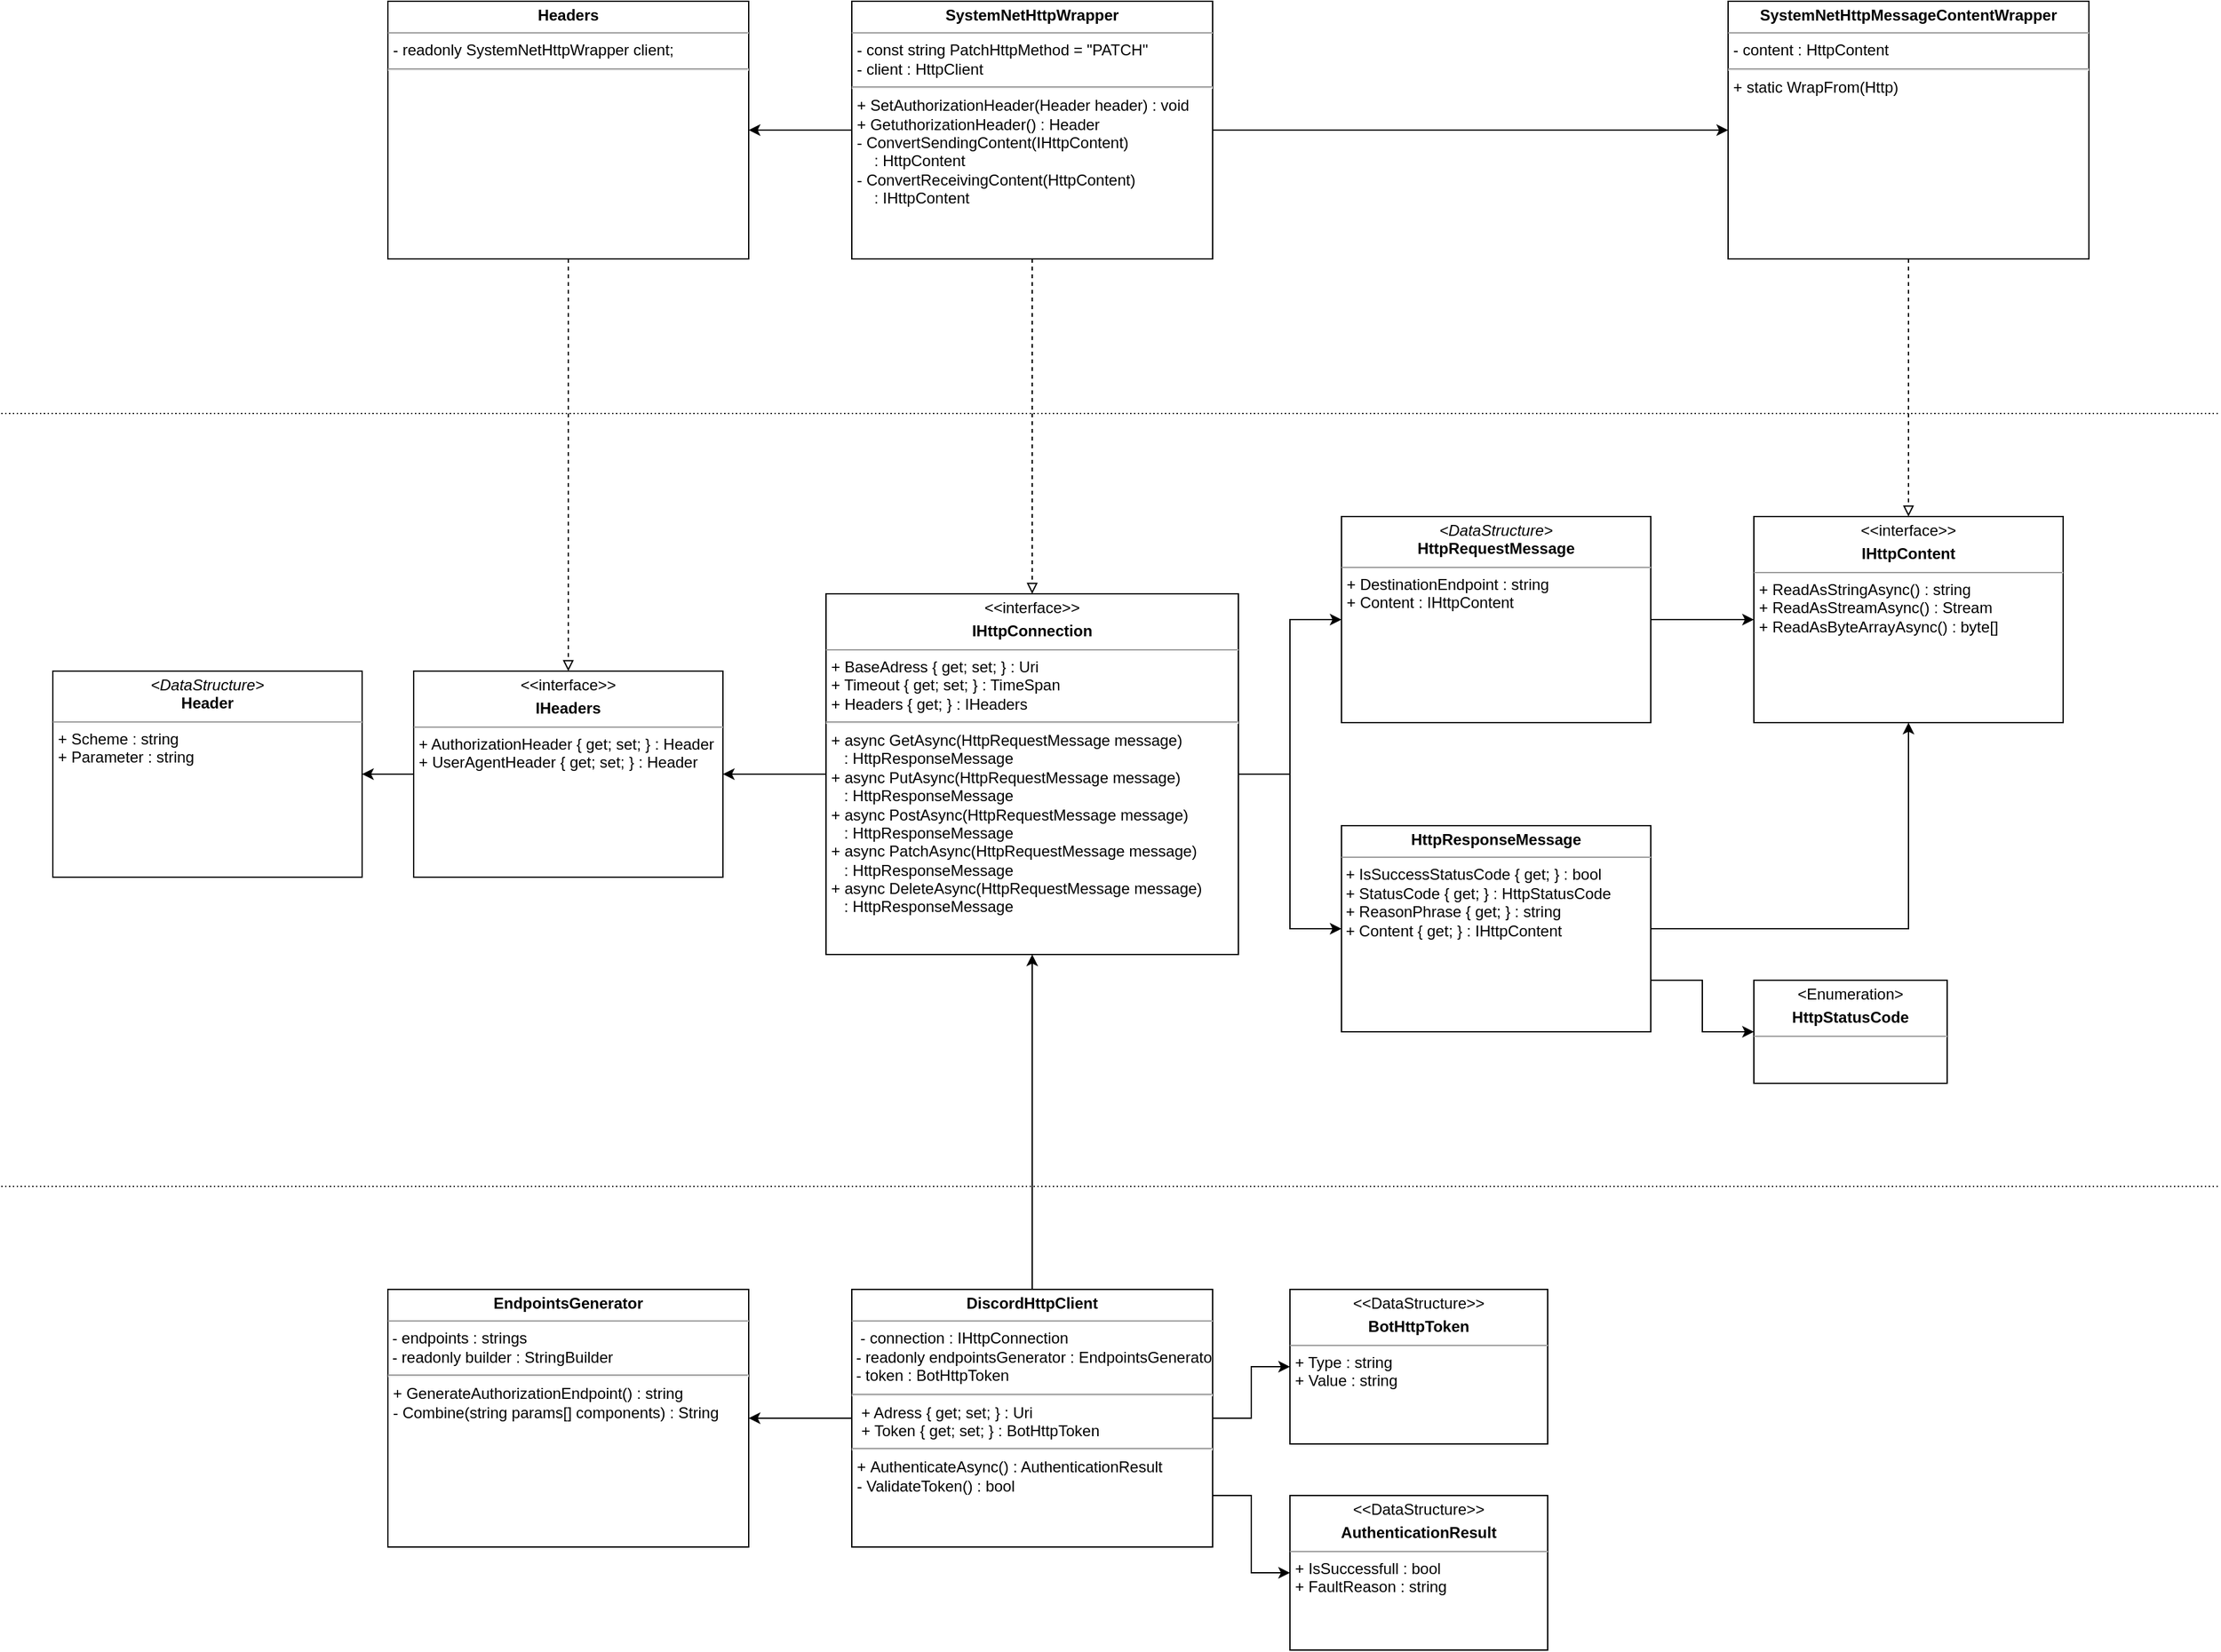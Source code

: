 <mxfile version="14.4.3" type="device"><diagram name="Page-1" id="929967ad-93f9-6ef4-fab6-5d389245f69c"><mxGraphModel dx="7662" dy="3983" grid="1" gridSize="10" guides="1" tooltips="1" connect="1" arrows="1" fold="1" page="0" pageScale="1.5" pageWidth="1169" pageHeight="826" background="none" math="0" shadow="0"><root><mxCell id="0" style=";html=1;"/><mxCell id="1" style=";html=1;" parent="0"/><mxCell id="4jmTVdY_YBdtfjCn46s--3" style="edgeStyle=orthogonalEdgeStyle;rounded=0;orthogonalLoop=1;jettySize=auto;html=1;entryX=0;entryY=0.5;entryDx=0;entryDy=0;" parent="1" source="Ymk0JeXPGNlqauLCtA-9-13" target="Ymk0JeXPGNlqauLCtA-9-15" edge="1"><mxGeometry relative="1" as="geometry"/></mxCell><mxCell id="4jmTVdY_YBdtfjCn46s--4" style="edgeStyle=orthogonalEdgeStyle;rounded=0;orthogonalLoop=1;jettySize=auto;html=1;entryX=0;entryY=0.5;entryDx=0;entryDy=0;" parent="1" source="Ymk0JeXPGNlqauLCtA-9-13" target="Ymk0JeXPGNlqauLCtA-9-27" edge="1"><mxGeometry relative="1" as="geometry"/></mxCell><mxCell id="tYn4Acn5vwfm_6TiiExF-7" style="edgeStyle=orthogonalEdgeStyle;rounded=0;orthogonalLoop=1;jettySize=auto;html=1;entryX=1;entryY=0.5;entryDx=0;entryDy=0;" parent="1" source="Ymk0JeXPGNlqauLCtA-9-13" target="tYn4Acn5vwfm_6TiiExF-5" edge="1"><mxGeometry relative="1" as="geometry"/></mxCell><mxCell id="Ymk0JeXPGNlqauLCtA-9-13" value="&lt;p style=&quot;margin: 0px ; margin-top: 4px ; text-align: center&quot;&gt;&amp;lt;&amp;lt;interface&amp;gt;&amp;gt;&lt;/p&gt;&lt;p style=&quot;margin: 0px ; margin-top: 4px ; text-align: center&quot;&gt;&lt;b&gt;IHttpConnection&lt;/b&gt;&lt;/p&gt;&lt;hr size=&quot;1&quot;&gt;&lt;p style=&quot;margin: 0px ; margin-left: 4px&quot;&gt;&lt;/p&gt;&lt;p style=&quot;margin: 0px ; margin-left: 4px&quot;&gt;&lt;/p&gt;&lt;p style=&quot;margin: 0px ; margin-left: 4px&quot;&gt;+ BaseAdress { get; set; } : Uri&lt;/p&gt;&lt;p style=&quot;margin: 0px ; margin-left: 4px&quot;&gt;+ Timeout { get; set; } : TimeSpan&lt;/p&gt;&lt;p style=&quot;margin: 0px ; margin-left: 4px&quot;&gt;+ Headers { get; } : IHeaders&lt;/p&gt;&lt;hr&gt;&lt;p style=&quot;margin: 0px ; margin-left: 4px&quot;&gt;+ async GetAsync(&lt;span style=&quot;text-align: center&quot;&gt;HttpRequestMessage message)&amp;nbsp;&lt;/span&gt;&lt;/p&gt;&lt;p style=&quot;margin: 0px ; margin-left: 4px&quot;&gt;&lt;span style=&quot;text-align: center&quot;&gt;&amp;nbsp; &amp;nbsp;: HttpResponseMessage&lt;/span&gt;&lt;span style=&quot;color: rgba(0 , 0 , 0 , 0) ; font-family: monospace ; font-size: 0px&quot;&gt;Cm&lt;/span&gt;&lt;span style=&quot;color: rgba(0 , 0 , 0 , 0) ; font-family: monospace ; font-size: 0px&quot;&gt;xGraphModel%3E%3Croot%3E%3CmxCell%20id%3D%220%22%2F%3E%3CmxCell%20id%3D%221%22%20parent%3D%220%22%2F%3E%3CmxCell%20id%3D%222%22%20value%3D%22%26lt%3Bp%20style%3D%26quot%3Bmargin%3A%200px%20%3B%20margin-top%3A%204px%20%3B%20text-align%3A%20center%26quot%3B%26gt%3B%26amp%3Blt%3B%26amp%3Blt%3Binterface%26amp%3Bgt%3B%26amp%3Bgt%3B%26lt%3B%2Fp%26gt%3B%26lt%3Bp%20style%3D%26quot%3Bmargin%3A%200px%20%3B%20margin-top%3A%204px%20%3B%20text-align%3A%20center%26quot%3B%26gt%3B%26lt%3Bb%26gt%3BIDatabase%26lt%3B%2Fb%26gt%3B%26lt%3B%2Fp%26gt%3B%26lt%3Bhr%20size%3D%26quot%3B1%26quot%3B%26gt%3B%26lt%3Bp%20style%3D%26quot%3Bmargin%3A%200px%20%3B%20margin-left%3A%204px%26quot%3B%26gt%3B%26lt%3B%2Fp%26gt%3B%26lt%3Bp%20style%3D%26quot%3Bmargin%3A%200px%20%3B%20margin-left%3A%204px%26quot%3B%26gt%3B%26lt%3B%2Fp%26gt%3B%26lt%3Bp%20style%3D%26quot%3Bmargin%3A%200px%20%3B%20margin-left%3A%204px%26quot%3B%26gt%3B%2B%20SaveDeviceSettings(string%20deviceIdentifier%2C%26lt%3B%2Fp%26gt%3B%26lt%3Bp%20style%3D%26quot%3Bmargin%3A%200px%20%3B%20margin-left%3A%204px%26quot%3B%26gt%3B%26amp%3Bnbsp%3B%20%26amp%3Bnbsp%3B%20OscilloscopeSettings%20settings)%20%3A%20void%26lt%3B%2Fp%26gt%3B%26lt%3Bp%20style%3D%26quot%3Bmargin%3A%200px%20%3B%20margin-left%3A%204px%26quot%3B%26gt%3B%2B%20GetDeviceSettings(string%20deviceIdentifier)%26amp%3Bnbsp%3B%26lt%3B%2Fp%26gt%3B%26lt%3Bp%20style%3D%26quot%3Bmargin%3A%200px%20%3B%20margin-left%3A%204px%26quot%3B%26gt%3B%26amp%3Bnbsp%3B%20%26amp%3Bnbsp%3B%20%3A%20OscilloscopeSettings%26lt%3B%2Fp%26gt%3B%26lt%3Bp%20style%3D%26quot%3Bmargin%3A%200px%20%3B%20margin-left%3A%204px%26quot%3B%26gt%3B%2B%20SaveMeasurement(Measurements%20meas)%20%3A%20void%26lt%3B%2Fp%26gt%3B%26lt%3Bp%20style%3D%26quot%3Bmargin%3A%200px%20%3B%20margin-left%3A%204px%26quot%3B%26gt%3B%2B%20GetMeasurements(ulong%20index%2C%20ulong%20count)%26amp%3Bnbsp%3B%26lt%3B%2Fp%26gt%3B%26lt%3Bp%20style%3D%26quot%3Bmargin%3A%200px%20%3B%20margin-left%3A%204px%26quot%3B%26gt%3B%26amp%3Bnbsp%3B%20%26amp%3Bnbsp%3B%20%3A%20Measurements%26lt%3B%2Fp%26gt%3B%22%20style%3D%22verticalAlign%3Dtop%3Balign%3Dleft%3Boverflow%3Dfill%3BfontSize%3D12%3BfontFamily%3DHelvetica%3Bhtml%3D1%3Bshadow%3D0%3Bcomic%3D0%3BlabelBackgroundColor%3Dnone%3BstrokeWidth%3D1%3B%22%20vertex%3D%221%22%20parent%3D%221%22%3E%3CmxGeometry%20x%3D%22-4800%22%20y%3D%22-2030%22%20width%3D%22280%22%20height%3D%22200%22%20as%3D%22geometry%22%2F%3E%3C%2FmxCell%3E%3C%2Froot%3E%3C%2FmxGraphModel%3Ec m:M&lt;/span&gt;&lt;/p&gt;&lt;p style=&quot;margin: 0px ; margin-left: 4px&quot;&gt;+ async PutAsync(&lt;span style=&quot;text-align: center&quot;&gt;HttpRequestMessage message&lt;/span&gt;)&amp;nbsp;&lt;/p&gt;&lt;p style=&quot;margin: 0px ; margin-left: 4px&quot;&gt;&amp;nbsp; &amp;nbsp;:&lt;span&gt;&amp;nbsp;HttpResponseMessage&lt;/span&gt;&lt;/p&gt;&lt;p style=&quot;margin: 0px ; margin-left: 4px&quot;&gt;+ async PostAsync(&lt;span style=&quot;text-align: center&quot;&gt;HttpRequestMessage message&lt;/span&gt;)&lt;/p&gt;&lt;p style=&quot;margin: 0px ; margin-left: 4px&quot;&gt;&lt;span&gt;&amp;nbsp; &amp;nbsp;: HttpResponseMessage&lt;/span&gt;&lt;/p&gt;&lt;p style=&quot;margin: 0px ; margin-left: 4px&quot;&gt;+ async PatchAsync(&lt;span style=&quot;text-align: center&quot;&gt;HttpRequestMessage message&lt;/span&gt;)&amp;nbsp;&lt;/p&gt;&lt;p style=&quot;margin: 0px ; margin-left: 4px&quot;&gt;&lt;span&gt;&amp;nbsp; &amp;nbsp;: HttpResponseMessage&lt;/span&gt;&lt;/p&gt;&lt;p style=&quot;margin: 0px ; margin-left: 4px&quot;&gt;+ async DeleteAsync(HttpRequestMessage message)&amp;nbsp;&lt;/p&gt;&lt;p style=&quot;margin: 0px ; margin-left: 4px&quot;&gt;&amp;nbsp; &amp;nbsp;: HttpResponseMessage&lt;/p&gt;" style="verticalAlign=top;align=left;overflow=fill;fontSize=12;fontFamily=Helvetica;html=1;shadow=0;comic=0;labelBackgroundColor=none;strokeWidth=1;" parent="1" vertex="1"><mxGeometry x="-4920" y="-2340" width="320" height="280" as="geometry"/></mxCell><mxCell id="4jmTVdY_YBdtfjCn46s--8" style="edgeStyle=orthogonalEdgeStyle;rounded=0;orthogonalLoop=1;jettySize=auto;html=1;entryX=0;entryY=0.5;entryDx=0;entryDy=0;" parent="1" source="Ymk0JeXPGNlqauLCtA-9-15" target="Ymk0JeXPGNlqauLCtA-9-32" edge="1"><mxGeometry relative="1" as="geometry"/></mxCell><mxCell id="Ymk0JeXPGNlqauLCtA-9-15" value="&lt;p style=&quot;margin: 0px ; margin-top: 4px ; text-align: center&quot;&gt;&lt;i&gt;&amp;lt;DataStructure&amp;gt;&lt;/i&gt;&lt;br&gt;&lt;b&gt;HttpRequestMessage&lt;/b&gt;&lt;/p&gt;&lt;hr size=&quot;1&quot;&gt;&lt;p style=&quot;margin: 0px ; margin-left: 4px&quot;&gt;&lt;/p&gt;&lt;p style=&quot;margin: 0px ; margin-left: 4px&quot;&gt;&lt;span&gt;+ DestinationEndpoint : string&lt;/span&gt;&lt;/p&gt;&lt;p style=&quot;margin: 0px ; margin-left: 4px&quot;&gt;+ Content : IHttpContent&lt;/p&gt;&lt;p style=&quot;margin: 0px ; margin-left: 4px&quot;&gt;&lt;br&gt;&lt;/p&gt;" style="verticalAlign=top;align=left;overflow=fill;fontSize=12;fontFamily=Helvetica;html=1;shadow=0;comic=0;labelBackgroundColor=none;strokeWidth=1;" parent="1" vertex="1"><mxGeometry x="-4520" y="-2400" width="240" height="160" as="geometry"/></mxCell><mxCell id="Ymk0JeXPGNlqauLCtA-9-18" style="edgeStyle=orthogonalEdgeStyle;rounded=0;orthogonalLoop=1;jettySize=auto;html=1;entryX=0.5;entryY=0;entryDx=0;entryDy=0;endArrow=block;endFill=0;dashed=1;" parent="1" source="Ymk0JeXPGNlqauLCtA-9-17" target="Ymk0JeXPGNlqauLCtA-9-13" edge="1"><mxGeometry relative="1" as="geometry"/></mxCell><mxCell id="Kucga-NH2f8ZChltEALF-3" style="edgeStyle=orthogonalEdgeStyle;rounded=0;orthogonalLoop=1;jettySize=auto;html=1;entryX=0;entryY=0.5;entryDx=0;entryDy=0;endArrow=classic;endFill=1;" parent="1" source="Ymk0JeXPGNlqauLCtA-9-17" target="Kucga-NH2f8ZChltEALF-1" edge="1"><mxGeometry relative="1" as="geometry"/></mxCell><mxCell id="tYn4Acn5vwfm_6TiiExF-11" style="edgeStyle=orthogonalEdgeStyle;rounded=0;orthogonalLoop=1;jettySize=auto;html=1;entryX=1;entryY=0.5;entryDx=0;entryDy=0;" parent="1" source="Ymk0JeXPGNlqauLCtA-9-17" target="tYn4Acn5vwfm_6TiiExF-9" edge="1"><mxGeometry relative="1" as="geometry"/></mxCell><mxCell id="Ymk0JeXPGNlqauLCtA-9-17" value="&lt;p style=&quot;margin: 0px ; margin-top: 4px ; text-align: center&quot;&gt;&lt;b&gt;SystemNetHttpWrapper&lt;/b&gt;&lt;/p&gt;&lt;hr size=&quot;1&quot;&gt;&lt;p style=&quot;margin: 0px ; margin-left: 4px&quot;&gt;&lt;/p&gt;&lt;p style=&quot;margin: 0px ; margin-left: 4px&quot;&gt;- const string PatchHttpMethod = &quot;PATCH&quot;&lt;/p&gt;&lt;p style=&quot;margin: 0px ; margin-left: 4px&quot;&gt;- client : HttpClient&lt;/p&gt;&lt;hr&gt;&lt;p style=&quot;margin: 0px ; margin-left: 4px&quot;&gt;+ SetAuthorizationHeader(Header header) : void&lt;/p&gt;&lt;p style=&quot;margin: 0px ; margin-left: 4px&quot;&gt;+ GetuthorizationHeader() : Header&lt;/p&gt;&lt;p style=&quot;margin: 0px ; margin-left: 4px&quot;&gt;- ConvertSendingContent(IHttpContent)&amp;nbsp;&lt;/p&gt;&lt;p style=&quot;margin: 0px ; margin-left: 4px&quot;&gt;&amp;nbsp; &amp;nbsp; : HttpContent&lt;/p&gt;&lt;p style=&quot;margin: 0px ; margin-left: 4px&quot;&gt;- ConvertReceivingContent(HttpContent)&lt;/p&gt;&lt;p style=&quot;margin: 0px ; margin-left: 4px&quot;&gt;&amp;nbsp; &amp;nbsp; : IHttpContent&lt;/p&gt;" style="verticalAlign=top;align=left;overflow=fill;fontSize=12;fontFamily=Helvetica;html=1;shadow=0;comic=0;labelBackgroundColor=none;strokeWidth=1;" parent="1" vertex="1"><mxGeometry x="-4900" y="-2800" width="280" height="200" as="geometry"/></mxCell><mxCell id="Ymk0JeXPGNlqauLCtA-9-20" style="edgeStyle=orthogonalEdgeStyle;rounded=0;orthogonalLoop=1;jettySize=auto;html=1;entryX=0.5;entryY=1;entryDx=0;entryDy=0;endArrow=classic;endFill=1;" parent="1" source="Ymk0JeXPGNlqauLCtA-9-19" target="Ymk0JeXPGNlqauLCtA-9-13" edge="1"><mxGeometry relative="1" as="geometry"/></mxCell><mxCell id="9UD6HvGYawJo5usi_4l6-3" style="edgeStyle=orthogonalEdgeStyle;rounded=0;orthogonalLoop=1;jettySize=auto;html=1;entryX=0;entryY=0.5;entryDx=0;entryDy=0;" parent="1" source="Ymk0JeXPGNlqauLCtA-9-19" target="Ymk0JeXPGNlqauLCtA-9-25" edge="1"><mxGeometry relative="1" as="geometry"/></mxCell><mxCell id="tYn4Acn5vwfm_6TiiExF-2" style="edgeStyle=orthogonalEdgeStyle;rounded=0;orthogonalLoop=1;jettySize=auto;html=1;entryX=1;entryY=0.5;entryDx=0;entryDy=0;" parent="1" source="Ymk0JeXPGNlqauLCtA-9-19" target="tYn4Acn5vwfm_6TiiExF-1" edge="1"><mxGeometry relative="1" as="geometry"/></mxCell><mxCell id="wdr5M7mpwek7hjzPuUph-2" style="edgeStyle=orthogonalEdgeStyle;rounded=0;orthogonalLoop=1;jettySize=auto;html=1;entryX=0;entryY=0.5;entryDx=0;entryDy=0;" edge="1" parent="1" source="Ymk0JeXPGNlqauLCtA-9-19" target="wdr5M7mpwek7hjzPuUph-1"><mxGeometry relative="1" as="geometry"><Array as="points"><mxPoint x="-4590" y="-1640"/><mxPoint x="-4590" y="-1580"/></Array></mxGeometry></mxCell><mxCell id="Ymk0JeXPGNlqauLCtA-9-19" value="&lt;p style=&quot;margin: 0px ; margin-top: 4px ; text-align: center&quot;&gt;&lt;b&gt;DiscordHttpClient&lt;/b&gt;&lt;/p&gt;&lt;hr size=&quot;1&quot;&gt;&amp;nbsp;&lt;span&gt;&amp;nbsp;- connection : IHttpConnection&lt;br&gt;&amp;nbsp;- readonly endpointsGenerator : EndpointsGenerator&lt;br&gt;&lt;/span&gt;&amp;nbsp;- token : BotHttpToken&lt;br&gt;&lt;hr&gt;&lt;p style=&quot;margin: 0px ; margin-left: 4px&quot;&gt;&amp;nbsp;+ Adress { get; set; } : Uri&lt;br&gt;&amp;nbsp;+ Token { get; set; } :&amp;nbsp;&lt;span style=&quot;text-align: center&quot;&gt;BotHttpToken&lt;/span&gt;&lt;br&gt;&lt;/p&gt;&lt;p style=&quot;margin: 0px 0px 0px 4px&quot;&gt;&lt;/p&gt;&lt;p style=&quot;margin: 0px 0px 0px 4px&quot;&gt;&lt;/p&gt;&lt;hr&gt;&lt;p style=&quot;margin: 0px 0px 0px 4px&quot;&gt;+&amp;nbsp;&lt;span&gt;Authenticate&lt;/span&gt;&lt;span&gt;Async() : AuthenticationResult&lt;/span&gt;&lt;/p&gt;&lt;p style=&quot;margin: 0px 0px 0px 4px&quot;&gt;- ValidateToken() : bool&amp;nbsp;&lt;/p&gt;" style="verticalAlign=top;align=left;overflow=fill;fontSize=12;fontFamily=Helvetica;html=1;shadow=0;comic=0;labelBackgroundColor=none;strokeWidth=1;" parent="1" vertex="1"><mxGeometry x="-4900" y="-1800" width="280" height="200" as="geometry"/></mxCell><mxCell id="Ymk0JeXPGNlqauLCtA-9-25" value="&lt;p style=&quot;margin: 0px ; margin-top: 4px ; text-align: center&quot;&gt;&amp;lt;&amp;lt;DataStructure&amp;gt;&amp;gt;&lt;/p&gt;&lt;p style=&quot;margin: 0px ; margin-top: 4px ; text-align: center&quot;&gt;&lt;b&gt;BotHttpToken&lt;/b&gt;&lt;/p&gt;&lt;hr size=&quot;1&quot;&gt;&lt;p style=&quot;margin: 0px ; margin-left: 4px&quot;&gt;&lt;/p&gt;&lt;p style=&quot;margin: 0px ; margin-left: 4px&quot;&gt;+ Type : string&lt;/p&gt;&lt;p style=&quot;margin: 0px ; margin-left: 4px&quot;&gt;+ Value : string&lt;/p&gt;" style="verticalAlign=top;align=left;overflow=fill;fontSize=12;fontFamily=Helvetica;html=1;shadow=0;comic=0;labelBackgroundColor=none;strokeWidth=1;" parent="1" vertex="1"><mxGeometry x="-4560" y="-1800" width="200" height="120" as="geometry"/></mxCell><mxCell id="4jmTVdY_YBdtfjCn46s--7" style="edgeStyle=orthogonalEdgeStyle;rounded=0;orthogonalLoop=1;jettySize=auto;html=1;entryX=0.5;entryY=1;entryDx=0;entryDy=0;" parent="1" source="Ymk0JeXPGNlqauLCtA-9-27" target="Ymk0JeXPGNlqauLCtA-9-32" edge="1"><mxGeometry relative="1" as="geometry"/></mxCell><mxCell id="4jmTVdY_YBdtfjCn46s--9" style="edgeStyle=orthogonalEdgeStyle;rounded=0;orthogonalLoop=1;jettySize=auto;html=1;entryX=0;entryY=0.5;entryDx=0;entryDy=0;" parent="1" source="Ymk0JeXPGNlqauLCtA-9-27" target="4jmTVdY_YBdtfjCn46s--1" edge="1"><mxGeometry relative="1" as="geometry"><Array as="points"><mxPoint x="-4240" y="-2040"/><mxPoint x="-4240" y="-2000"/></Array></mxGeometry></mxCell><mxCell id="Ymk0JeXPGNlqauLCtA-9-27" value="&lt;p style=&quot;margin: 0px ; margin-top: 4px ; text-align: center&quot;&gt;&lt;b&gt;HttpResponseMessage&lt;/b&gt;&lt;br&gt;&lt;/p&gt;&lt;hr size=&quot;1&quot;&gt;&lt;p style=&quot;margin: 0px ; margin-left: 4px&quot;&gt;&lt;/p&gt;&amp;nbsp;+ IsSuccessStatusCode { get; } : bool&lt;br&gt;&amp;nbsp;+ StatusCode { get; } : HttpStatusCode&lt;br&gt;&amp;nbsp;+&amp;nbsp;ReasonPhrase { get; } : string&lt;br&gt;&amp;nbsp;+ Content { get; } : IHttpContent&lt;br&gt;&lt;p style=&quot;margin: 0px ; margin-left: 4px&quot;&gt;&lt;br&gt;&lt;/p&gt;" style="verticalAlign=top;align=left;overflow=fill;fontSize=12;fontFamily=Helvetica;html=1;shadow=0;comic=0;labelBackgroundColor=none;strokeWidth=1;" parent="1" vertex="1"><mxGeometry x="-4520" y="-2160" width="240" height="160" as="geometry"/></mxCell><mxCell id="Ymk0JeXPGNlqauLCtA-9-32" value="&lt;p style=&quot;margin: 0px ; margin-top: 4px ; text-align: center&quot;&gt;&amp;lt;&amp;lt;interface&amp;gt;&amp;gt;&lt;/p&gt;&lt;p style=&quot;margin: 0px ; margin-top: 4px ; text-align: center&quot;&gt;&lt;b&gt;IHttpContent&lt;/b&gt;&lt;/p&gt;&lt;hr size=&quot;1&quot;&gt;&lt;p style=&quot;margin: 0px ; margin-left: 4px&quot;&gt;&lt;/p&gt;&lt;p style=&quot;margin: 0px ; margin-left: 4px&quot;&gt;&lt;span&gt;+ ReadAsStringAsync() : string&lt;/span&gt;&lt;br&gt;&lt;/p&gt;&lt;p style=&quot;margin: 0px ; margin-left: 4px&quot;&gt;+ ReadAsStreamAsync() : Stream&lt;/p&gt;&lt;p style=&quot;margin: 0px ; margin-left: 4px&quot;&gt;+ ReadAsByteArrayAsync() : byte[]&lt;/p&gt;" style="verticalAlign=top;align=left;overflow=fill;fontSize=12;fontFamily=Helvetica;html=1;shadow=0;comic=0;labelBackgroundColor=none;strokeWidth=1;" parent="1" vertex="1"><mxGeometry x="-4200" y="-2400" width="240" height="160" as="geometry"/></mxCell><mxCell id="Ymk0JeXPGNlqauLCtA-9-43" value="" style="endArrow=none;dashed=1;html=1;strokeColor=#000000;dashPattern=1 2;" parent="1" edge="1"><mxGeometry width="50" height="50" relative="1" as="geometry"><mxPoint x="-5560" y="-1880" as="sourcePoint"/><mxPoint x="-3840" y="-1880" as="targetPoint"/></mxGeometry></mxCell><mxCell id="Ymk0JeXPGNlqauLCtA-9-49" value="" style="endArrow=none;dashed=1;html=1;strokeColor=#000000;dashPattern=1 2;" parent="1" edge="1"><mxGeometry width="50" height="50" relative="1" as="geometry"><mxPoint x="-5560" y="-2480" as="sourcePoint"/><mxPoint x="-3840" y="-2480" as="targetPoint"/></mxGeometry></mxCell><mxCell id="Kucga-NH2f8ZChltEALF-2" style="edgeStyle=orthogonalEdgeStyle;rounded=0;orthogonalLoop=1;jettySize=auto;html=1;entryX=0.5;entryY=0;entryDx=0;entryDy=0;dashed=1;endArrow=block;endFill=0;" parent="1" source="Kucga-NH2f8ZChltEALF-1" target="Ymk0JeXPGNlqauLCtA-9-32" edge="1"><mxGeometry relative="1" as="geometry"/></mxCell><mxCell id="Kucga-NH2f8ZChltEALF-1" value="&lt;p style=&quot;margin: 0px ; margin-top: 4px ; text-align: center&quot;&gt;&lt;b&gt;SystemNetHttpMessageContentWrapper&lt;/b&gt;&lt;/p&gt;&lt;hr size=&quot;1&quot;&gt;&lt;p style=&quot;margin: 0px ; margin-left: 4px&quot;&gt;&lt;/p&gt;&lt;p style=&quot;margin: 0px ; margin-left: 4px&quot;&gt;- content :&amp;nbsp;HttpContent&lt;/p&gt;&lt;hr&gt;&lt;p style=&quot;margin: 0px ; margin-left: 4px&quot;&gt;+ static WrapFrom(Http)&lt;/p&gt;" style="verticalAlign=top;align=left;overflow=fill;fontSize=12;fontFamily=Helvetica;html=1;shadow=0;comic=0;labelBackgroundColor=none;strokeWidth=1;" parent="1" vertex="1"><mxGeometry x="-4220" y="-2800" width="280" height="200" as="geometry"/></mxCell><mxCell id="4jmTVdY_YBdtfjCn46s--1" value="&lt;p style=&quot;margin: 0px ; margin-top: 4px ; text-align: center&quot;&gt;&amp;lt;Enumeration&amp;gt;&lt;/p&gt;&lt;p style=&quot;margin: 0px ; margin-top: 4px ; text-align: center&quot;&gt;&lt;b&gt;HttpStatusCode&lt;/b&gt;&lt;/p&gt;&lt;hr size=&quot;1&quot;&gt;&lt;p style=&quot;margin: 0px ; margin-left: 4px&quot;&gt;&lt;/p&gt;&lt;br&gt;&lt;p style=&quot;margin: 0px ; margin-left: 4px&quot;&gt;&lt;br&gt;&lt;/p&gt;" style="verticalAlign=top;align=left;overflow=fill;fontSize=12;fontFamily=Helvetica;html=1;shadow=0;comic=0;labelBackgroundColor=none;strokeWidth=1;" parent="1" vertex="1"><mxGeometry x="-4200" y="-2040" width="150" height="80" as="geometry"/></mxCell><mxCell id="tYn4Acn5vwfm_6TiiExF-1" value="&lt;p style=&quot;margin: 0px ; margin-top: 4px ; text-align: center&quot;&gt;&lt;b&gt;EndpointsGenerator&lt;/b&gt;&lt;/p&gt;&lt;hr size=&quot;1&quot;&gt;&amp;nbsp;- endpoints : strings&amp;nbsp;&lt;br&gt;&amp;nbsp;- readonly builder : StringBuilder&lt;br&gt;&lt;p style=&quot;margin: 0px 0px 0px 4px&quot;&gt;&lt;/p&gt;&lt;p style=&quot;margin: 0px 0px 0px 4px&quot;&gt;&lt;/p&gt;&lt;hr&gt;&lt;p style=&quot;margin: 0px 0px 0px 4px&quot;&gt;&lt;span&gt;+ GenerateAuthorizationEndpoint() : string&lt;/span&gt;&lt;/p&gt;&lt;p style=&quot;margin: 0px 0px 0px 4px&quot;&gt;&lt;span&gt;- Combine(string params[] components) : String&lt;/span&gt;&lt;br&gt;&lt;/p&gt;" style="verticalAlign=top;align=left;overflow=fill;fontSize=12;fontFamily=Helvetica;html=1;shadow=0;comic=0;labelBackgroundColor=none;strokeWidth=1;" parent="1" vertex="1"><mxGeometry x="-5260" y="-1800" width="280" height="200" as="geometry"/></mxCell><mxCell id="tYn4Acn5vwfm_6TiiExF-3" value="&lt;p style=&quot;margin: 0px ; margin-top: 4px ; text-align: center&quot;&gt;&lt;i&gt;&amp;lt;DataStructure&amp;gt;&lt;/i&gt;&lt;br&gt;&lt;b&gt;Header&lt;/b&gt;&lt;/p&gt;&lt;hr size=&quot;1&quot;&gt;&lt;p style=&quot;margin: 0px ; margin-left: 4px&quot;&gt;&lt;/p&gt;&lt;p style=&quot;margin: 0px ; margin-left: 4px&quot;&gt;&lt;span&gt;+ Scheme : string&lt;/span&gt;&lt;/p&gt;&lt;p style=&quot;margin: 0px ; margin-left: 4px&quot;&gt;+ Parameter : string&lt;/p&gt;&lt;p style=&quot;margin: 0px ; margin-left: 4px&quot;&gt;&lt;br&gt;&lt;/p&gt;" style="verticalAlign=top;align=left;overflow=fill;fontSize=12;fontFamily=Helvetica;html=1;shadow=0;comic=0;labelBackgroundColor=none;strokeWidth=1;" parent="1" vertex="1"><mxGeometry x="-5520" y="-2280" width="240" height="160" as="geometry"/></mxCell><mxCell id="tYn4Acn5vwfm_6TiiExF-8" style="edgeStyle=orthogonalEdgeStyle;rounded=0;orthogonalLoop=1;jettySize=auto;html=1;entryX=1;entryY=0.5;entryDx=0;entryDy=0;" parent="1" source="tYn4Acn5vwfm_6TiiExF-5" target="tYn4Acn5vwfm_6TiiExF-3" edge="1"><mxGeometry relative="1" as="geometry"/></mxCell><mxCell id="tYn4Acn5vwfm_6TiiExF-5" value="&lt;p style=&quot;margin: 0px ; margin-top: 4px ; text-align: center&quot;&gt;&amp;lt;&amp;lt;interface&amp;gt;&amp;gt;&lt;/p&gt;&lt;p style=&quot;margin: 0px ; margin-top: 4px ; text-align: center&quot;&gt;&lt;b&gt;IHeaders&lt;/b&gt;&lt;/p&gt;&lt;hr size=&quot;1&quot;&gt;&lt;p style=&quot;margin: 0px ; margin-left: 4px&quot;&gt;&lt;/p&gt;&lt;p style=&quot;margin: 0px ; margin-left: 4px&quot;&gt;&lt;span&gt;+ AuthorizationHeader { get; set; } : Header&lt;/span&gt;&lt;/p&gt;&lt;p style=&quot;margin: 0px ; margin-left: 4px&quot;&gt;&lt;span&gt;+ UserAgentHeader { get; set; } : Header&lt;/span&gt;&lt;/p&gt;" style="verticalAlign=top;align=left;overflow=fill;fontSize=12;fontFamily=Helvetica;html=1;shadow=0;comic=0;labelBackgroundColor=none;strokeWidth=1;" parent="1" vertex="1"><mxGeometry x="-5240" y="-2280" width="240" height="160" as="geometry"/></mxCell><mxCell id="tYn4Acn5vwfm_6TiiExF-10" style="edgeStyle=orthogonalEdgeStyle;rounded=0;orthogonalLoop=1;jettySize=auto;html=1;entryX=0.5;entryY=0;entryDx=0;entryDy=0;dashed=1;endArrow=block;endFill=0;" parent="1" source="tYn4Acn5vwfm_6TiiExF-9" target="tYn4Acn5vwfm_6TiiExF-5" edge="1"><mxGeometry relative="1" as="geometry"/></mxCell><mxCell id="tYn4Acn5vwfm_6TiiExF-9" value="&lt;p style=&quot;margin: 0px ; margin-top: 4px ; text-align: center&quot;&gt;&lt;b&gt;Headers&lt;/b&gt;&lt;/p&gt;&lt;hr size=&quot;1&quot;&gt;&lt;p style=&quot;margin: 0px ; margin-left: 4px&quot;&gt;&lt;/p&gt;&lt;p style=&quot;margin: 0px ; margin-left: 4px&quot;&gt;- readonly SystemNetHttpWrapper client;&lt;br&gt;&lt;/p&gt;&lt;hr&gt;&lt;p style=&quot;margin: 0px ; margin-left: 4px&quot;&gt;&lt;br&gt;&lt;/p&gt;" style="verticalAlign=top;align=left;overflow=fill;fontSize=12;fontFamily=Helvetica;html=1;shadow=0;comic=0;labelBackgroundColor=none;strokeWidth=1;" parent="1" vertex="1"><mxGeometry x="-5260" y="-2800" width="280" height="200" as="geometry"/></mxCell><mxCell id="wdr5M7mpwek7hjzPuUph-1" value="&lt;p style=&quot;margin: 0px ; margin-top: 4px ; text-align: center&quot;&gt;&amp;lt;&amp;lt;DataStructure&amp;gt;&amp;gt;&lt;/p&gt;&lt;p style=&quot;margin: 0px ; margin-top: 4px ; text-align: center&quot;&gt;&lt;b&gt;AuthenticationResult&lt;/b&gt;&lt;/p&gt;&lt;hr size=&quot;1&quot;&gt;&lt;p style=&quot;margin: 0px ; margin-left: 4px&quot;&gt;&lt;/p&gt;&lt;p style=&quot;margin: 0px ; margin-left: 4px&quot;&gt;+ IsSuccessfull : bool&lt;/p&gt;&lt;p style=&quot;margin: 0px ; margin-left: 4px&quot;&gt;+ FaultReason : string&lt;/p&gt;" style="verticalAlign=top;align=left;overflow=fill;fontSize=12;fontFamily=Helvetica;html=1;shadow=0;comic=0;labelBackgroundColor=none;strokeWidth=1;" vertex="1" parent="1"><mxGeometry x="-4560" y="-1640" width="200" height="120" as="geometry"/></mxCell></root></mxGraphModel></diagram></mxfile>